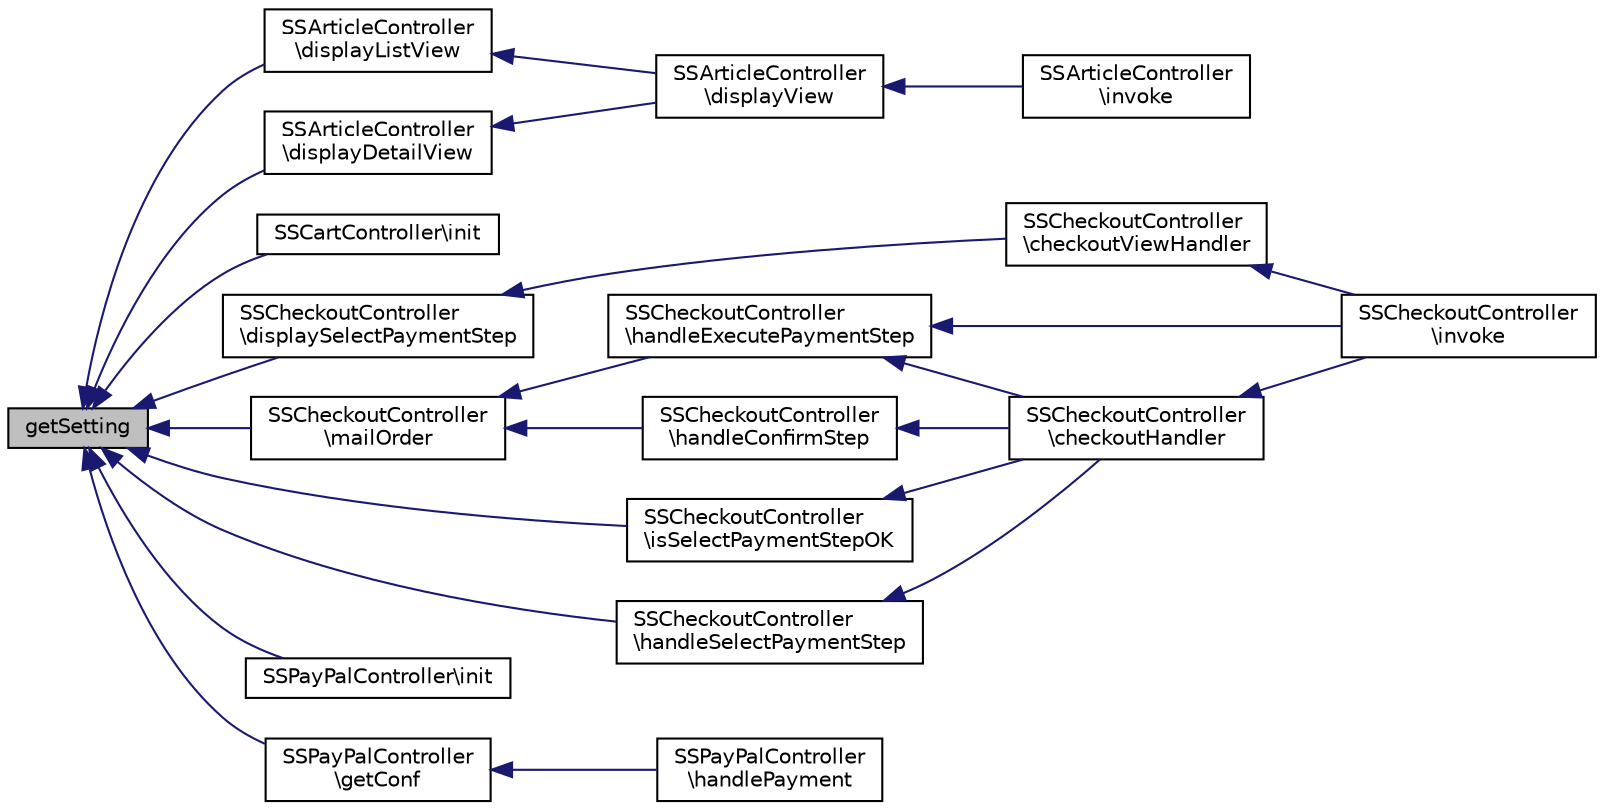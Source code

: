 digraph "getSetting"
{
  edge [fontname="Helvetica",fontsize="10",labelfontname="Helvetica",labelfontsize="10"];
  node [fontname="Helvetica",fontsize="10",shape=record];
  rankdir="LR";
  Node1 [label="getSetting",height=0.2,width=0.4,color="black", fillcolor="grey75", style="filled", fontcolor="black"];
  Node1 -> Node2 [dir="back",color="midnightblue",fontsize="10",style="solid",fontname="Helvetica"];
  Node2 [label="SSArticleController\l\\displayDetailView",height=0.2,width=0.4,color="black", fillcolor="white", style="filled",URL="$class_s_s_article_controller.html#afab87894a16fc2caaf028e7a92ddd1a6",tooltip="Detailansicht. "];
  Node2 -> Node3 [dir="back",color="midnightblue",fontsize="10",style="solid",fontname="Helvetica"];
  Node3 [label="SSArticleController\l\\displayView",height=0.2,width=0.4,color="black", fillcolor="white", style="filled",URL="$class_s_s_article_controller.html#aca04b3e313abfb913efaacdfb7d5d3d7",tooltip="Artikel oder Artikeln anzeigen. "];
  Node3 -> Node4 [dir="back",color="midnightblue",fontsize="10",style="solid",fontname="Helvetica"];
  Node4 [label="SSArticleController\l\\invoke",height=0.2,width=0.4,color="black", fillcolor="white", style="filled",URL="$class_s_s_article_controller.html#a969cad912937b1e2e6e66b49d8148738",tooltip="Starter. "];
  Node1 -> Node5 [dir="back",color="midnightblue",fontsize="10",style="solid",fontname="Helvetica"];
  Node5 [label="SSArticleController\l\\displayListView",height=0.2,width=0.4,color="black", fillcolor="white", style="filled",URL="$class_s_s_article_controller.html#aa577c1bba8b2ab55602041732e0995fc",tooltip="Listenansicht. "];
  Node5 -> Node3 [dir="back",color="midnightblue",fontsize="10",style="solid",fontname="Helvetica"];
  Node1 -> Node6 [dir="back",color="midnightblue",fontsize="10",style="solid",fontname="Helvetica"];
  Node6 [label="SSCartController\\init",height=0.2,width=0.4,color="black", fillcolor="white", style="filled",URL="$class_s_s_cart_controller.html#a4be4055f3361d4800e16bc2e2e38cda6",tooltip="Initialisierung. "];
  Node1 -> Node7 [dir="back",color="midnightblue",fontsize="10",style="solid",fontname="Helvetica"];
  Node7 [label="SSCheckoutController\l\\mailOrder",height=0.2,width=0.4,color="black", fillcolor="white", style="filled",URL="$class_s_s_checkout_controller.html#af05c8b89ef41535c0d336edecbb38d1d",tooltip="Prüfen ob Zahlungsart ausgewählt. "];
  Node7 -> Node8 [dir="back",color="midnightblue",fontsize="10",style="solid",fontname="Helvetica"];
  Node8 [label="SSCheckoutController\l\\handleConfirmStep",height=0.2,width=0.4,color="black", fillcolor="white", style="filled",URL="$class_s_s_checkout_controller.html#a69f33e7dae8e00a17fd226d9000bd437",tooltip="Title. "];
  Node8 -> Node9 [dir="back",color="midnightblue",fontsize="10",style="solid",fontname="Helvetica"];
  Node9 [label="SSCheckoutController\l\\checkoutHandler",height=0.2,width=0.4,color="black", fillcolor="white", style="filled",URL="$class_s_s_checkout_controller.html#aa2a0d5ed77007dbe98a2be79f430971e"];
  Node9 -> Node10 [dir="back",color="midnightblue",fontsize="10",style="solid",fontname="Helvetica"];
  Node10 [label="SSCheckoutController\l\\invoke",height=0.2,width=0.4,color="black", fillcolor="white", style="filled",URL="$class_s_s_checkout_controller.html#a969cad912937b1e2e6e66b49d8148738"];
  Node7 -> Node11 [dir="back",color="midnightblue",fontsize="10",style="solid",fontname="Helvetica"];
  Node11 [label="SSCheckoutController\l\\handleExecutePaymentStep",height=0.2,width=0.4,color="black", fillcolor="white", style="filled",URL="$class_s_s_checkout_controller.html#ac3439ed9802094815d0aab2147f0d342",tooltip="Title. "];
  Node11 -> Node10 [dir="back",color="midnightblue",fontsize="10",style="solid",fontname="Helvetica"];
  Node11 -> Node9 [dir="back",color="midnightblue",fontsize="10",style="solid",fontname="Helvetica"];
  Node1 -> Node12 [dir="back",color="midnightblue",fontsize="10",style="solid",fontname="Helvetica"];
  Node12 [label="SSCheckoutController\l\\isSelectPaymentStepOK",height=0.2,width=0.4,color="black", fillcolor="white", style="filled",URL="$class_s_s_checkout_controller.html#af02a2c3503410019e2130c0c26c7165c",tooltip="Prüfen ob Zahlungsart ausgewählt. "];
  Node12 -> Node9 [dir="back",color="midnightblue",fontsize="10",style="solid",fontname="Helvetica"];
  Node1 -> Node13 [dir="back",color="midnightblue",fontsize="10",style="solid",fontname="Helvetica"];
  Node13 [label="SSCheckoutController\l\\displaySelectPaymentStep",height=0.2,width=0.4,color="black", fillcolor="white", style="filled",URL="$class_s_s_checkout_controller.html#a5018f66ae6003acfcb508e9008b88e7d",tooltip="Zahlungsarten-Liste. "];
  Node13 -> Node14 [dir="back",color="midnightblue",fontsize="10",style="solid",fontname="Helvetica"];
  Node14 [label="SSCheckoutController\l\\checkoutViewHandler",height=0.2,width=0.4,color="black", fillcolor="white", style="filled",URL="$class_s_s_checkout_controller.html#a08bb719581ceca96a42391db628da407"];
  Node14 -> Node10 [dir="back",color="midnightblue",fontsize="10",style="solid",fontname="Helvetica"];
  Node1 -> Node15 [dir="back",color="midnightblue",fontsize="10",style="solid",fontname="Helvetica"];
  Node15 [label="SSCheckoutController\l\\handleSelectPaymentStep",height=0.2,width=0.4,color="black", fillcolor="white", style="filled",URL="$class_s_s_checkout_controller.html#ac3c2d264ad6a4b249d6c8e01e33a61b7",tooltip="Zahlungsart verwalten. "];
  Node15 -> Node9 [dir="back",color="midnightblue",fontsize="10",style="solid",fontname="Helvetica"];
  Node1 -> Node16 [dir="back",color="midnightblue",fontsize="10",style="solid",fontname="Helvetica"];
  Node16 [label="SSPayPalController\\init",height=0.2,width=0.4,color="black", fillcolor="white", style="filled",URL="$class_s_s_pay_pal_controller.html#a4be4055f3361d4800e16bc2e2e38cda6",tooltip="Initialisierung. "];
  Node1 -> Node17 [dir="back",color="midnightblue",fontsize="10",style="solid",fontname="Helvetica"];
  Node17 [label="SSPayPalController\l\\getConf",height=0.2,width=0.4,color="black", fillcolor="white", style="filled",URL="$class_s_s_pay_pal_controller.html#ab5019584a7fd1de86f069cbf20e5f06d",tooltip="Wichtige Konfigurationen. "];
  Node17 -> Node18 [dir="back",color="midnightblue",fontsize="10",style="solid",fontname="Helvetica"];
  Node18 [label="SSPayPalController\l\\handlePayment",height=0.2,width=0.4,color="black", fillcolor="white", style="filled",URL="$class_s_s_pay_pal_controller.html#a686a812873c1228b03f7c187d9703824",tooltip="handlePayment "];
}

